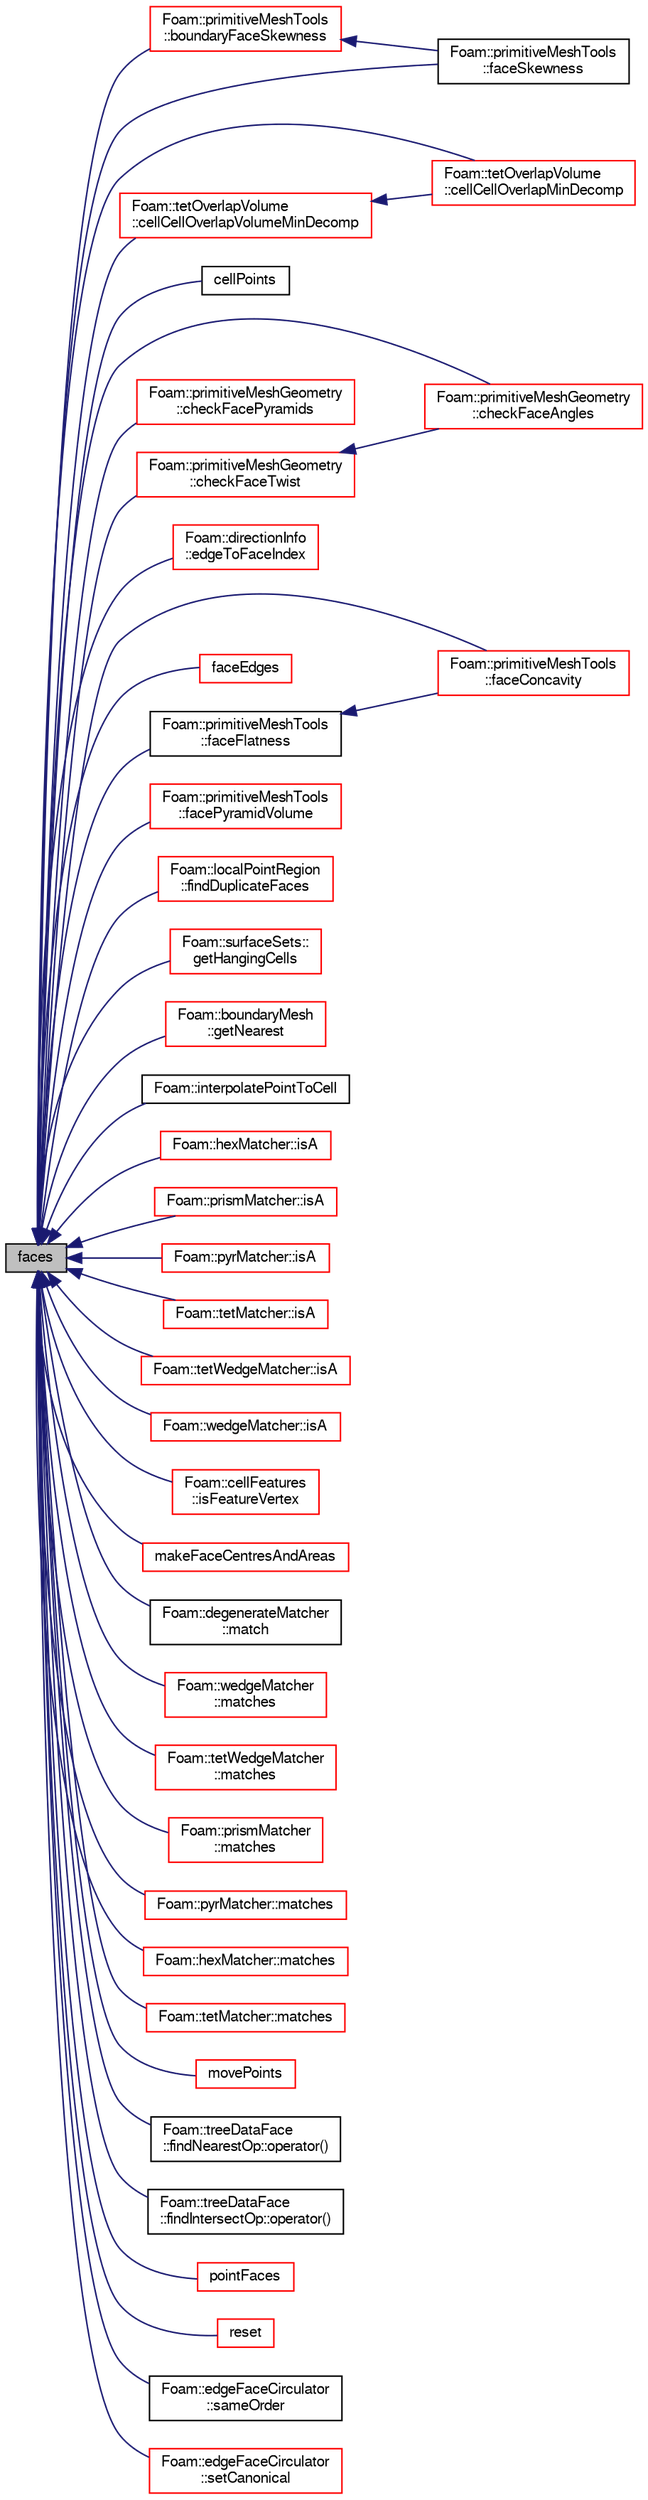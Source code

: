 digraph "faces"
{
  bgcolor="transparent";
  edge [fontname="FreeSans",fontsize="10",labelfontname="FreeSans",labelfontsize="10"];
  node [fontname="FreeSans",fontsize="10",shape=record];
  rankdir="LR";
  Node26689 [label="faces",height=0.2,width=0.4,color="black", fillcolor="grey75", style="filled", fontcolor="black"];
  Node26689 -> Node26690 [dir="back",color="midnightblue",fontsize="10",style="solid",fontname="FreeSans"];
  Node26690 [label="Foam::primitiveMeshTools\l::boundaryFaceSkewness",height=0.2,width=0.4,color="red",URL="$a27534.html#adb50ddf90d75ce9d64beafa16e1ccf02",tooltip="Skewness of single boundary face. "];
  Node26690 -> Node26717 [dir="back",color="midnightblue",fontsize="10",style="solid",fontname="FreeSans"];
  Node26717 [label="Foam::primitiveMeshTools\l::faceSkewness",height=0.2,width=0.4,color="black",URL="$a27534.html#aeb1650fdc60d87717a060209d7526802",tooltip="Skewness of single face. "];
  Node26689 -> Node26718 [dir="back",color="midnightblue",fontsize="10",style="solid",fontname="FreeSans"];
  Node26718 [label="Foam::tetOverlapVolume\l::cellCellOverlapMinDecomp",height=0.2,width=0.4,color="red",URL="$a25482.html#adada80d4c5dabf1bb76d53a6d1c984c3",tooltip="Return true if olverlap volume is greater than threshold. "];
  Node26689 -> Node26722 [dir="back",color="midnightblue",fontsize="10",style="solid",fontname="FreeSans"];
  Node26722 [label="Foam::tetOverlapVolume\l::cellCellOverlapVolumeMinDecomp",height=0.2,width=0.4,color="red",URL="$a25482.html#a24b9e4efb85a09262259b15b153775b6",tooltip="Calculates the overlap volume. "];
  Node26722 -> Node26718 [dir="back",color="midnightblue",fontsize="10",style="solid",fontname="FreeSans"];
  Node26689 -> Node26724 [dir="back",color="midnightblue",fontsize="10",style="solid",fontname="FreeSans"];
  Node26724 [label="cellPoints",height=0.2,width=0.4,color="black",URL="$a27530.html#a1c13020694d048dc396cd4b8662de467",tooltip="cellPoints using cells "];
  Node26689 -> Node26725 [dir="back",color="midnightblue",fontsize="10",style="solid",fontname="FreeSans"];
  Node26725 [label="Foam::primitiveMeshGeometry\l::checkFaceAngles",height=0.2,width=0.4,color="red",URL="$a25146.html#a1e53fa2de621f051c1777b67d71e354c"];
  Node26689 -> Node26728 [dir="back",color="midnightblue",fontsize="10",style="solid",fontname="FreeSans"];
  Node26728 [label="Foam::primitiveMeshGeometry\l::checkFacePyramids",height=0.2,width=0.4,color="red",URL="$a25146.html#ad90dd781f10ef81bbfefbe0b9b8fe46e"];
  Node26689 -> Node26733 [dir="back",color="midnightblue",fontsize="10",style="solid",fontname="FreeSans"];
  Node26733 [label="Foam::primitiveMeshGeometry\l::checkFaceTwist",height=0.2,width=0.4,color="red",URL="$a25146.html#a024a05dbc6d84c1506e13b255ee71518"];
  Node26733 -> Node26725 [dir="back",color="midnightblue",fontsize="10",style="solid",fontname="FreeSans"];
  Node26689 -> Node26735 [dir="back",color="midnightblue",fontsize="10",style="solid",fontname="FreeSans"];
  Node26735 [label="Foam::directionInfo\l::edgeToFaceIndex",height=0.2,width=0.4,color="red",URL="$a21486.html#ae91026257717a2d46454adf53e72da4d",tooltip="Given edge on hex cell find corresponding edge on face. Is either. "];
  Node26689 -> Node26748 [dir="back",color="midnightblue",fontsize="10",style="solid",fontname="FreeSans"];
  Node26748 [label="Foam::primitiveMeshTools\l::faceConcavity",height=0.2,width=0.4,color="red",URL="$a27534.html#a10cc791bf86b406e9f23f80b34b8bf8d",tooltip="Generate face concavity field. Returns per face the (sin of the) "];
  Node26689 -> Node26754 [dir="back",color="midnightblue",fontsize="10",style="solid",fontname="FreeSans"];
  Node26754 [label="faceEdges",height=0.2,width=0.4,color="red",URL="$a27530.html#adbfcf489a527a07c33d684834faace79"];
  Node26689 -> Node26824 [dir="back",color="midnightblue",fontsize="10",style="solid",fontname="FreeSans"];
  Node26824 [label="Foam::primitiveMeshTools\l::faceFlatness",height=0.2,width=0.4,color="black",URL="$a27534.html#abb1dae78c8be2af3d2f3fd772c68a73a",tooltip="Generate face flatness field. Compares the individual triangles&#39;. "];
  Node26824 -> Node26748 [dir="back",color="midnightblue",fontsize="10",style="solid",fontname="FreeSans"];
  Node26689 -> Node26750 [dir="back",color="midnightblue",fontsize="10",style="solid",fontname="FreeSans"];
  Node26750 [label="Foam::primitiveMeshTools\l::facePyramidVolume",height=0.2,width=0.4,color="red",URL="$a27534.html#aab4eea20bacd77eef1060af3f16adc26",tooltip="Generate face pyramid volume fields. "];
  Node26689 -> Node26717 [dir="back",color="midnightblue",fontsize="10",style="solid",fontname="FreeSans"];
  Node26689 -> Node26825 [dir="back",color="midnightblue",fontsize="10",style="solid",fontname="FreeSans"];
  Node26825 [label="Foam::localPointRegion\l::findDuplicateFaces",height=0.2,width=0.4,color="red",URL="$a25198.html#a6a37b082fe46b394cc065a8dfa76f62c",tooltip="Helper routine to find baffles (two boundary faces using the. "];
  Node26689 -> Node26837 [dir="back",color="midnightblue",fontsize="10",style="solid",fontname="FreeSans"];
  Node26837 [label="Foam::surfaceSets::\lgetHangingCells",height=0.2,width=0.4,color="red",URL="$a25478.html#a132f4892a58ea8f9478b78c38c9747d7",tooltip="Get cells using points on &#39;outside&#39; only. "];
  Node26689 -> Node26839 [dir="back",color="midnightblue",fontsize="10",style="solid",fontname="FreeSans"];
  Node26839 [label="Foam::boundaryMesh\l::getNearest",height=0.2,width=0.4,color="red",URL="$a21430.html#a7cfb30aa0fa4868d8a08ec928d0c1315",tooltip="Get bMesh index of nearest face for every boundary face in. "];
  Node26689 -> Node26841 [dir="back",color="midnightblue",fontsize="10",style="solid",fontname="FreeSans"];
  Node26841 [label="Foam::interpolatePointToCell",height=0.2,width=0.4,color="black",URL="$a21124.html#a818720045c0fa650b5ec0038ef8cdd46"];
  Node26689 -> Node26842 [dir="back",color="midnightblue",fontsize="10",style="solid",fontname="FreeSans"];
  Node26842 [label="Foam::hexMatcher::isA",height=0.2,width=0.4,color="red",URL="$a27174.html#acd2adf1fc5f522ebdfcfdad416351c14",tooltip="Exact match. Uses faceSizeMatch. "];
  Node26689 -> Node26844 [dir="back",color="midnightblue",fontsize="10",style="solid",fontname="FreeSans"];
  Node26844 [label="Foam::prismMatcher::isA",height=0.2,width=0.4,color="red",URL="$a27178.html#acd2adf1fc5f522ebdfcfdad416351c14",tooltip="Exact match. Uses faceSizeMatch. "];
  Node26689 -> Node26846 [dir="back",color="midnightblue",fontsize="10",style="solid",fontname="FreeSans"];
  Node26846 [label="Foam::pyrMatcher::isA",height=0.2,width=0.4,color="red",URL="$a27182.html#acd2adf1fc5f522ebdfcfdad416351c14",tooltip="Exact match. Uses faceSizeMatch. "];
  Node26689 -> Node26848 [dir="back",color="midnightblue",fontsize="10",style="solid",fontname="FreeSans"];
  Node26848 [label="Foam::tetMatcher::isA",height=0.2,width=0.4,color="red",URL="$a27186.html#acd2adf1fc5f522ebdfcfdad416351c14",tooltip="Exact match. Uses faceSizeMatch. "];
  Node26689 -> Node26851 [dir="back",color="midnightblue",fontsize="10",style="solid",fontname="FreeSans"];
  Node26851 [label="Foam::tetWedgeMatcher::isA",height=0.2,width=0.4,color="red",URL="$a27190.html#acd2adf1fc5f522ebdfcfdad416351c14",tooltip="Exact match. Uses faceSizeMatch. "];
  Node26689 -> Node26853 [dir="back",color="midnightblue",fontsize="10",style="solid",fontname="FreeSans"];
  Node26853 [label="Foam::wedgeMatcher::isA",height=0.2,width=0.4,color="red",URL="$a27194.html#acd2adf1fc5f522ebdfcfdad416351c14",tooltip="Exact match. Uses faceSizeMatch. "];
  Node26689 -> Node26780 [dir="back",color="midnightblue",fontsize="10",style="solid",fontname="FreeSans"];
  Node26780 [label="Foam::cellFeatures\l::isFeatureVertex",height=0.2,width=0.4,color="red",URL="$a24978.html#a07926fe51d26c1f8e843e8fa91358e7e",tooltip="Is vertexI on faceI used by two edges that form feature. "];
  Node26689 -> Node26855 [dir="back",color="midnightblue",fontsize="10",style="solid",fontname="FreeSans"];
  Node26855 [label="makeFaceCentresAndAreas",height=0.2,width=0.4,color="red",URL="$a27530.html#a4925b70eed5a8306297759fcf4afa008"];
  Node26689 -> Node28997 [dir="back",color="midnightblue",fontsize="10",style="solid",fontname="FreeSans"];
  Node28997 [label="Foam::degenerateMatcher\l::match",height=0.2,width=0.4,color="black",URL="$a27170.html#a5adc43a57aebf7c5155f18d991cdecf1",tooltip="Recognize shape given mesh and cellI. "];
  Node26689 -> Node27103 [dir="back",color="midnightblue",fontsize="10",style="solid",fontname="FreeSans"];
  Node27103 [label="Foam::wedgeMatcher\l::matches",height=0.2,width=0.4,color="red",URL="$a27194.html#aaf80614ee28c6bfadb117557442c1bed",tooltip="Like isA but also constructs a cellShape (if shape matches) "];
  Node26689 -> Node27107 [dir="back",color="midnightblue",fontsize="10",style="solid",fontname="FreeSans"];
  Node27107 [label="Foam::tetWedgeMatcher\l::matches",height=0.2,width=0.4,color="red",URL="$a27190.html#aaf80614ee28c6bfadb117557442c1bed",tooltip="Like isA but also constructs a cellShape (if shape matches) "];
  Node26689 -> Node27119 [dir="back",color="midnightblue",fontsize="10",style="solid",fontname="FreeSans"];
  Node27119 [label="Foam::prismMatcher\l::matches",height=0.2,width=0.4,color="red",URL="$a27178.html#aaf80614ee28c6bfadb117557442c1bed",tooltip="Like isA but also constructs a cellShape (if shape matches) "];
  Node26689 -> Node27115 [dir="back",color="midnightblue",fontsize="10",style="solid",fontname="FreeSans"];
  Node27115 [label="Foam::pyrMatcher::matches",height=0.2,width=0.4,color="red",URL="$a27182.html#aaf80614ee28c6bfadb117557442c1bed",tooltip="Like isA but also constructs a cellShape (if shape matches) "];
  Node26689 -> Node27122 [dir="back",color="midnightblue",fontsize="10",style="solid",fontname="FreeSans"];
  Node27122 [label="Foam::hexMatcher::matches",height=0.2,width=0.4,color="red",URL="$a27174.html#aaf80614ee28c6bfadb117557442c1bed",tooltip="Like isA but also constructs a cellShape (if shape matches) "];
  Node26689 -> Node27111 [dir="back",color="midnightblue",fontsize="10",style="solid",fontname="FreeSans"];
  Node27111 [label="Foam::tetMatcher::matches",height=0.2,width=0.4,color="red",URL="$a27186.html#aaf80614ee28c6bfadb117557442c1bed",tooltip="Like isA but also constructs a cellShape (if shape matches) "];
  Node26689 -> Node28998 [dir="back",color="midnightblue",fontsize="10",style="solid",fontname="FreeSans"];
  Node28998 [label="movePoints",height=0.2,width=0.4,color="red",URL="$a27530.html#acd973cbaa6d78152b8522609d87bd8c8",tooltip="Move points, returns volumes swept by faces in motion. "];
  Node26689 -> Node29000 [dir="back",color="midnightblue",fontsize="10",style="solid",fontname="FreeSans"];
  Node29000 [label="Foam::treeDataFace\l::findNearestOp::operator()",height=0.2,width=0.4,color="black",URL="$a25046.html#a56fe641bda80b32b2b431bf3fd615ced"];
  Node26689 -> Node28993 [dir="back",color="midnightblue",fontsize="10",style="solid",fontname="FreeSans"];
  Node28993 [label="Foam::treeDataFace\l::findIntersectOp::operator()",height=0.2,width=0.4,color="black",URL="$a25050.html#adafae2aaf723502ccff1ff68a21fcdc0",tooltip="Calculate intersection of triangle with ray. Sets result. "];
  Node26689 -> Node29001 [dir="back",color="midnightblue",fontsize="10",style="solid",fontname="FreeSans"];
  Node29001 [label="pointFaces",height=0.2,width=0.4,color="red",URL="$a27530.html#acc347dd5dd3557af888ac3dd86d90d22"];
  Node26689 -> Node29004 [dir="back",color="midnightblue",fontsize="10",style="solid",fontname="FreeSans"];
  Node29004 [label="reset",height=0.2,width=0.4,color="red",URL="$a27530.html#ac903a0172c5522dec15fd571f93bee47",tooltip="Reset this primitiveMesh given the primitive array sizes. "];
  Node26689 -> Node29008 [dir="back",color="midnightblue",fontsize="10",style="solid",fontname="FreeSans"];
  Node29008 [label="Foam::edgeFaceCirculator\l::sameOrder",height=0.2,width=0.4,color="black",URL="$a25022.html#a649f27c42c1c65ed4b1fc6a25c6e675d",tooltip="Helper: return true if normal of generated face points along. "];
  Node26689 -> Node29009 [dir="back",color="midnightblue",fontsize="10",style="solid",fontname="FreeSans"];
  Node29009 [label="Foam::edgeFaceCirculator\l::setCanonical",height=0.2,width=0.4,color="red",URL="$a25022.html#a9fe0f5513339c480e64660f5f36514c2",tooltip="Set edge to a unique state so different ones can be compared. "];
}
